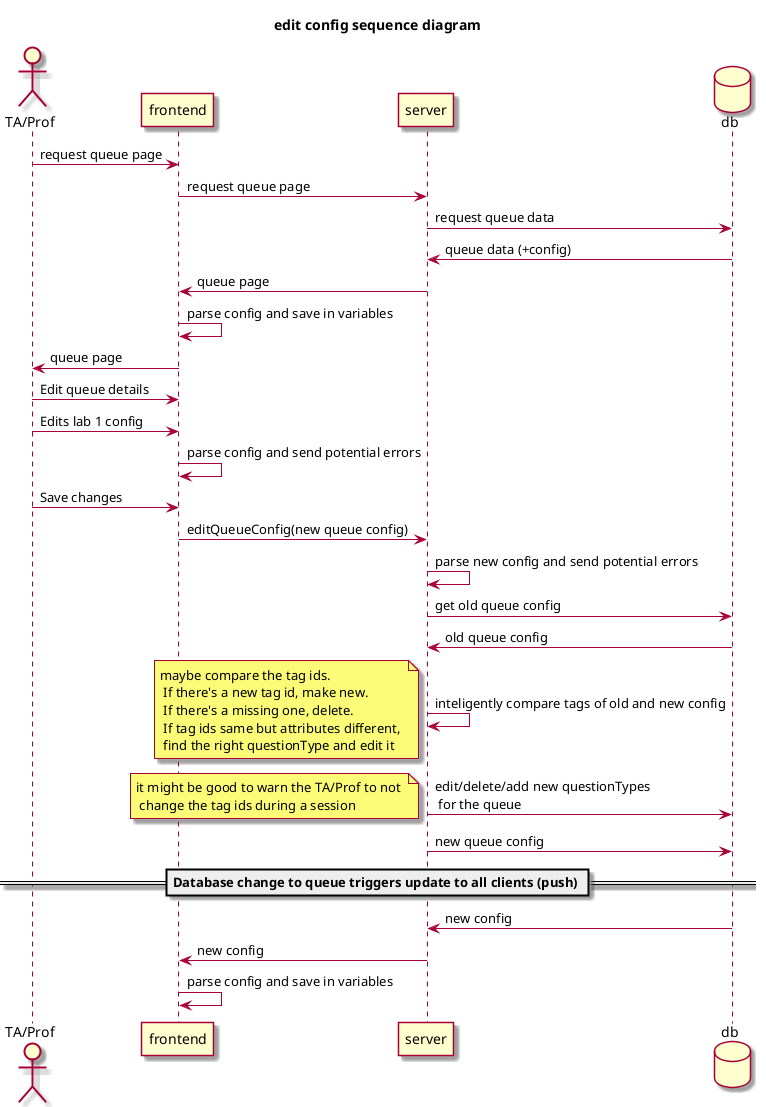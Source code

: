 @startuml

skin rose

title "edit config sequence diagram"

actor User as "TA/Prof"
participant frontend
participant server
database db

User -> frontend : request queue page
frontend -> server : request queue page
server -> db : request queue data
server <- db : queue data (+config)
frontend <- server : queue page
frontend -> frontend : parse config and save in variables
User <- frontend : queue page 

User -> frontend : Edit queue details
User -> frontend : Edits lab 1 config
frontend -> frontend : parse config and send potential errors
User -> frontend : Save changes
frontend -> server : editQueueConfig(new queue config)
server -> server : parse new config and send potential errors
server -> db : get old queue config
server <- db : old queue config
server -> server : inteligently compare tags of old and new config
note left : maybe compare the tag ids. \n If there's a new tag id, make new. \n If there's a missing one, delete. \n If tag ids same but attributes different, \n find the right questionType and edit it
server -> db : edit/delete/add new questionTypes \n for the queue
note left : it might be good to warn the TA/Prof to not \n change the tag ids during a session
server -> db : new queue config

== Database change to queue triggers update to all clients (push) ==

server <- db : new config
frontend <- server : new config
frontend -> frontend : parse config and save in variables

@enduml
